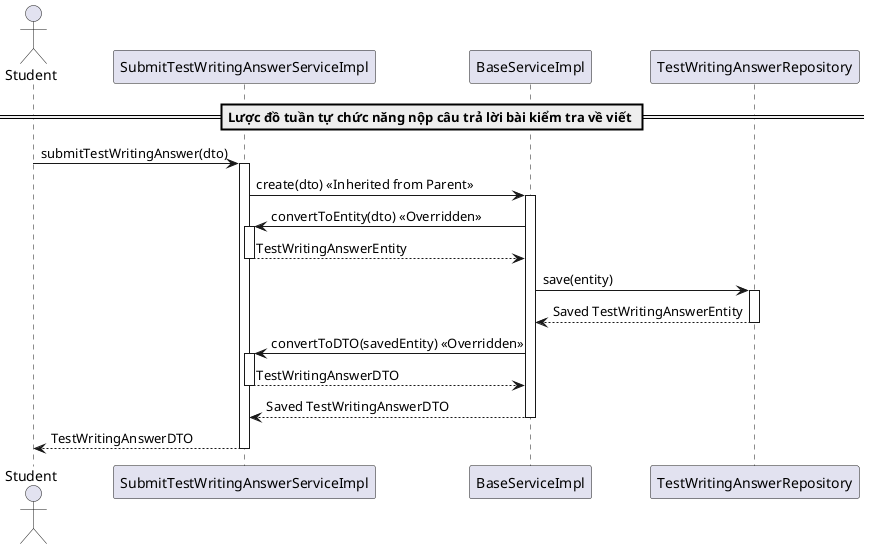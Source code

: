 @startuml submitTestWriting
actor "Student" as Student
participant "SubmitTestWritingAnswerServiceImpl" as SubmitTestWritingService
participant "BaseServiceImpl" as BaseService
participant "TestWritingAnswerRepository" as Repository

== Lược đồ tuần tự chức năng nộp câu trả lời bài kiểm tra về viết ==
Student -> SubmitTestWritingService: submitTestWritingAnswer(dto)
activate SubmitTestWritingService

SubmitTestWritingService -> BaseService: create(dto) << Inherited from Parent >>
activate BaseService

BaseService -> SubmitTestWritingService: convertToEntity(dto) << Overridden >>
activate SubmitTestWritingService
SubmitTestWritingService --> BaseService: TestWritingAnswerEntity
deactivate SubmitTestWritingService

BaseService -> Repository: save(entity)
activate Repository
Repository --> BaseService: Saved TestWritingAnswerEntity
deactivate Repository

BaseService -> SubmitTestWritingService: convertToDTO(savedEntity) << Overridden >>
activate SubmitTestWritingService
SubmitTestWritingService --> BaseService: TestWritingAnswerDTO
deactivate SubmitTestWritingService

BaseService --> SubmitTestWritingService: Saved TestWritingAnswerDTO
deactivate BaseService

SubmitTestWritingService --> Student: TestWritingAnswerDTO
deactivate SubmitTestWritingService
@enduml
